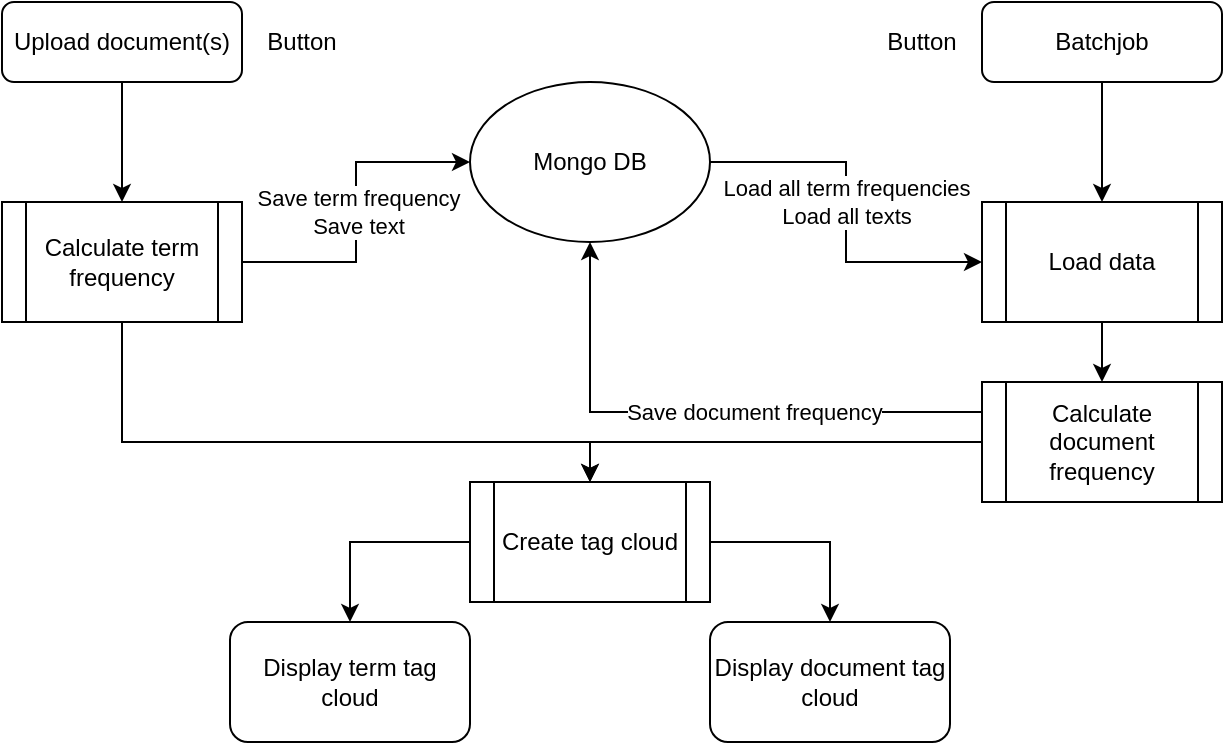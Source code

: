 <mxfile version="24.4.4" type="device">
  <diagram id="C5RBs43oDa-KdzZeNtuy" name="Page-1">
    <mxGraphModel dx="989" dy="534" grid="1" gridSize="10" guides="1" tooltips="1" connect="1" arrows="1" fold="1" page="1" pageScale="1" pageWidth="827" pageHeight="1169" math="0" shadow="0">
      <root>
        <mxCell id="WIyWlLk6GJQsqaUBKTNV-0" />
        <mxCell id="WIyWlLk6GJQsqaUBKTNV-1" parent="WIyWlLk6GJQsqaUBKTNV-0" />
        <mxCell id="taobAMHmUbB9pOeYfJJZ-13" style="edgeStyle=orthogonalEdgeStyle;rounded=0;orthogonalLoop=1;jettySize=auto;html=1;exitX=0.5;exitY=1;exitDx=0;exitDy=0;entryX=0.5;entryY=0;entryDx=0;entryDy=0;" parent="WIyWlLk6GJQsqaUBKTNV-1" source="WIyWlLk6GJQsqaUBKTNV-3" target="taobAMHmUbB9pOeYfJJZ-11" edge="1">
          <mxGeometry relative="1" as="geometry" />
        </mxCell>
        <mxCell id="WIyWlLk6GJQsqaUBKTNV-3" value="Upload document(s)" style="rounded=1;whiteSpace=wrap;html=1;fontSize=12;glass=0;strokeWidth=1;shadow=0;" parent="WIyWlLk6GJQsqaUBKTNV-1" vertex="1">
          <mxGeometry x="120" y="130" width="120" height="40" as="geometry" />
        </mxCell>
        <mxCell id="taobAMHmUbB9pOeYfJJZ-8" value="" style="edgeStyle=orthogonalEdgeStyle;rounded=0;orthogonalLoop=1;jettySize=auto;html=1;exitX=1;exitY=0.5;exitDx=0;exitDy=0;entryX=0;entryY=0.5;entryDx=0;entryDy=0;" parent="WIyWlLk6GJQsqaUBKTNV-1" source="taobAMHmUbB9pOeYfJJZ-4" target="taobAMHmUbB9pOeYfJJZ-7" edge="1">
          <mxGeometry relative="1" as="geometry" />
        </mxCell>
        <mxCell id="taobAMHmUbB9pOeYfJJZ-34" value="&lt;div&gt;Load all term frequencies&lt;/div&gt;&lt;div&gt;Load all texts&lt;br&gt;&lt;/div&gt;" style="edgeLabel;html=1;align=center;verticalAlign=middle;resizable=0;points=[];" parent="taobAMHmUbB9pOeYfJJZ-8" vertex="1" connectable="0">
          <mxGeometry x="-0.056" relative="1" as="geometry">
            <mxPoint as="offset" />
          </mxGeometry>
        </mxCell>
        <mxCell id="taobAMHmUbB9pOeYfJJZ-4" value="Mongo DB" style="ellipse;whiteSpace=wrap;html=1;" parent="WIyWlLk6GJQsqaUBKTNV-1" vertex="1">
          <mxGeometry x="354" y="170" width="120" height="80" as="geometry" />
        </mxCell>
        <mxCell id="taobAMHmUbB9pOeYfJJZ-26" style="edgeStyle=orthogonalEdgeStyle;rounded=0;orthogonalLoop=1;jettySize=auto;html=1;exitX=0.5;exitY=1;exitDx=0;exitDy=0;entryX=0.5;entryY=0;entryDx=0;entryDy=0;" parent="WIyWlLk6GJQsqaUBKTNV-1" source="taobAMHmUbB9pOeYfJJZ-6" target="taobAMHmUbB9pOeYfJJZ-7" edge="1">
          <mxGeometry relative="1" as="geometry" />
        </mxCell>
        <mxCell id="taobAMHmUbB9pOeYfJJZ-6" value="Batchjob" style="rounded=1;whiteSpace=wrap;html=1;fontSize=12;glass=0;strokeWidth=1;shadow=0;" parent="WIyWlLk6GJQsqaUBKTNV-1" vertex="1">
          <mxGeometry x="610" y="130" width="120" height="40" as="geometry" />
        </mxCell>
        <mxCell id="taobAMHmUbB9pOeYfJJZ-41" style="edgeStyle=orthogonalEdgeStyle;rounded=0;orthogonalLoop=1;jettySize=auto;html=1;exitX=0.5;exitY=1;exitDx=0;exitDy=0;entryX=0.5;entryY=0;entryDx=0;entryDy=0;" parent="WIyWlLk6GJQsqaUBKTNV-1" source="taobAMHmUbB9pOeYfJJZ-7" target="taobAMHmUbB9pOeYfJJZ-40" edge="1">
          <mxGeometry relative="1" as="geometry" />
        </mxCell>
        <mxCell id="taobAMHmUbB9pOeYfJJZ-7" value="Load data" style="shape=process;whiteSpace=wrap;html=1;backgroundOutline=1;" parent="WIyWlLk6GJQsqaUBKTNV-1" vertex="1">
          <mxGeometry x="610" y="230" width="120" height="60" as="geometry" />
        </mxCell>
        <mxCell id="taobAMHmUbB9pOeYfJJZ-9" value="Display term tag cloud" style="rounded=1;whiteSpace=wrap;html=1;" parent="WIyWlLk6GJQsqaUBKTNV-1" vertex="1">
          <mxGeometry x="234" y="440" width="120" height="60" as="geometry" />
        </mxCell>
        <mxCell id="taobAMHmUbB9pOeYfJJZ-19" value="" style="edgeStyle=orthogonalEdgeStyle;rounded=0;orthogonalLoop=1;jettySize=auto;html=1;exitX=1;exitY=0.5;exitDx=0;exitDy=0;entryX=0;entryY=0.5;entryDx=0;entryDy=0;" parent="WIyWlLk6GJQsqaUBKTNV-1" source="taobAMHmUbB9pOeYfJJZ-11" target="taobAMHmUbB9pOeYfJJZ-4" edge="1">
          <mxGeometry x="0.028" y="-30" relative="1" as="geometry">
            <mxPoint as="offset" />
          </mxGeometry>
        </mxCell>
        <mxCell id="taobAMHmUbB9pOeYfJJZ-33" value="&lt;div&gt;Save term frequency&lt;br&gt;&lt;/div&gt;&lt;div&gt;Save text&lt;br&gt;&lt;/div&gt;" style="edgeLabel;html=1;align=center;verticalAlign=middle;resizable=0;points=[];" parent="taobAMHmUbB9pOeYfJJZ-19" vertex="1" connectable="0">
          <mxGeometry y="-1" relative="1" as="geometry">
            <mxPoint as="offset" />
          </mxGeometry>
        </mxCell>
        <mxCell id="taobAMHmUbB9pOeYfJJZ-48" style="edgeStyle=orthogonalEdgeStyle;rounded=0;orthogonalLoop=1;jettySize=auto;html=1;exitX=0.5;exitY=1;exitDx=0;exitDy=0;" parent="WIyWlLk6GJQsqaUBKTNV-1" source="taobAMHmUbB9pOeYfJJZ-11" target="taobAMHmUbB9pOeYfJJZ-16" edge="1">
          <mxGeometry relative="1" as="geometry">
            <Array as="points">
              <mxPoint x="180" y="350" />
              <mxPoint x="414" y="350" />
            </Array>
          </mxGeometry>
        </mxCell>
        <mxCell id="taobAMHmUbB9pOeYfJJZ-11" value="Calculate term frequency" style="shape=process;whiteSpace=wrap;html=1;backgroundOutline=1;" parent="WIyWlLk6GJQsqaUBKTNV-1" vertex="1">
          <mxGeometry x="120" y="230" width="120" height="60" as="geometry" />
        </mxCell>
        <mxCell id="taobAMHmUbB9pOeYfJJZ-25" style="edgeStyle=orthogonalEdgeStyle;rounded=0;orthogonalLoop=1;jettySize=auto;html=1;exitX=1;exitY=0.5;exitDx=0;exitDy=0;entryX=0.5;entryY=0;entryDx=0;entryDy=0;" parent="WIyWlLk6GJQsqaUBKTNV-1" source="taobAMHmUbB9pOeYfJJZ-16" target="taobAMHmUbB9pOeYfJJZ-24" edge="1">
          <mxGeometry relative="1" as="geometry" />
        </mxCell>
        <mxCell id="taobAMHmUbB9pOeYfJJZ-47" style="edgeStyle=orthogonalEdgeStyle;rounded=0;orthogonalLoop=1;jettySize=auto;html=1;exitX=0;exitY=0.5;exitDx=0;exitDy=0;entryX=0.5;entryY=0;entryDx=0;entryDy=0;" parent="WIyWlLk6GJQsqaUBKTNV-1" source="taobAMHmUbB9pOeYfJJZ-16" target="taobAMHmUbB9pOeYfJJZ-9" edge="1">
          <mxGeometry relative="1" as="geometry" />
        </mxCell>
        <mxCell id="taobAMHmUbB9pOeYfJJZ-16" value="Create tag cloud" style="shape=process;whiteSpace=wrap;html=1;backgroundOutline=1;" parent="WIyWlLk6GJQsqaUBKTNV-1" vertex="1">
          <mxGeometry x="354" y="370" width="120" height="60" as="geometry" />
        </mxCell>
        <mxCell id="taobAMHmUbB9pOeYfJJZ-24" value="Display document tag cloud" style="rounded=1;whiteSpace=wrap;html=1;" parent="WIyWlLk6GJQsqaUBKTNV-1" vertex="1">
          <mxGeometry x="474" y="440" width="120" height="60" as="geometry" />
        </mxCell>
        <mxCell id="taobAMHmUbB9pOeYfJJZ-35" value="Button" style="text;html=1;align=center;verticalAlign=middle;whiteSpace=wrap;rounded=0;" parent="WIyWlLk6GJQsqaUBKTNV-1" vertex="1">
          <mxGeometry x="550" y="135" width="60" height="30" as="geometry" />
        </mxCell>
        <mxCell id="taobAMHmUbB9pOeYfJJZ-37" value="Button" style="text;html=1;align=center;verticalAlign=middle;whiteSpace=wrap;rounded=0;" parent="WIyWlLk6GJQsqaUBKTNV-1" vertex="1">
          <mxGeometry x="240" y="135" width="60" height="30" as="geometry" />
        </mxCell>
        <mxCell id="taobAMHmUbB9pOeYfJJZ-46" style="edgeStyle=orthogonalEdgeStyle;rounded=0;orthogonalLoop=1;jettySize=auto;html=1;exitX=0;exitY=0.5;exitDx=0;exitDy=0;entryX=0.5;entryY=0;entryDx=0;entryDy=0;" parent="WIyWlLk6GJQsqaUBKTNV-1" source="taobAMHmUbB9pOeYfJJZ-40" target="taobAMHmUbB9pOeYfJJZ-16" edge="1">
          <mxGeometry relative="1" as="geometry" />
        </mxCell>
        <mxCell id="4FqULwRRhBwKP8pI3L__-0" style="edgeStyle=orthogonalEdgeStyle;rounded=0;orthogonalLoop=1;jettySize=auto;html=1;exitX=0;exitY=0.25;exitDx=0;exitDy=0;entryX=0.5;entryY=1;entryDx=0;entryDy=0;" edge="1" parent="WIyWlLk6GJQsqaUBKTNV-1" source="taobAMHmUbB9pOeYfJJZ-40" target="taobAMHmUbB9pOeYfJJZ-4">
          <mxGeometry relative="1" as="geometry" />
        </mxCell>
        <mxCell id="4FqULwRRhBwKP8pI3L__-1" value="Save document frequency" style="edgeLabel;html=1;align=center;verticalAlign=middle;resizable=0;points=[];" vertex="1" connectable="0" parent="4FqULwRRhBwKP8pI3L__-0">
          <mxGeometry x="-0.187" relative="1" as="geometry">
            <mxPoint as="offset" />
          </mxGeometry>
        </mxCell>
        <mxCell id="taobAMHmUbB9pOeYfJJZ-40" value="Calculate document frequency" style="shape=process;whiteSpace=wrap;html=1;backgroundOutline=1;" parent="WIyWlLk6GJQsqaUBKTNV-1" vertex="1">
          <mxGeometry x="610" y="320" width="120" height="60" as="geometry" />
        </mxCell>
      </root>
    </mxGraphModel>
  </diagram>
</mxfile>
